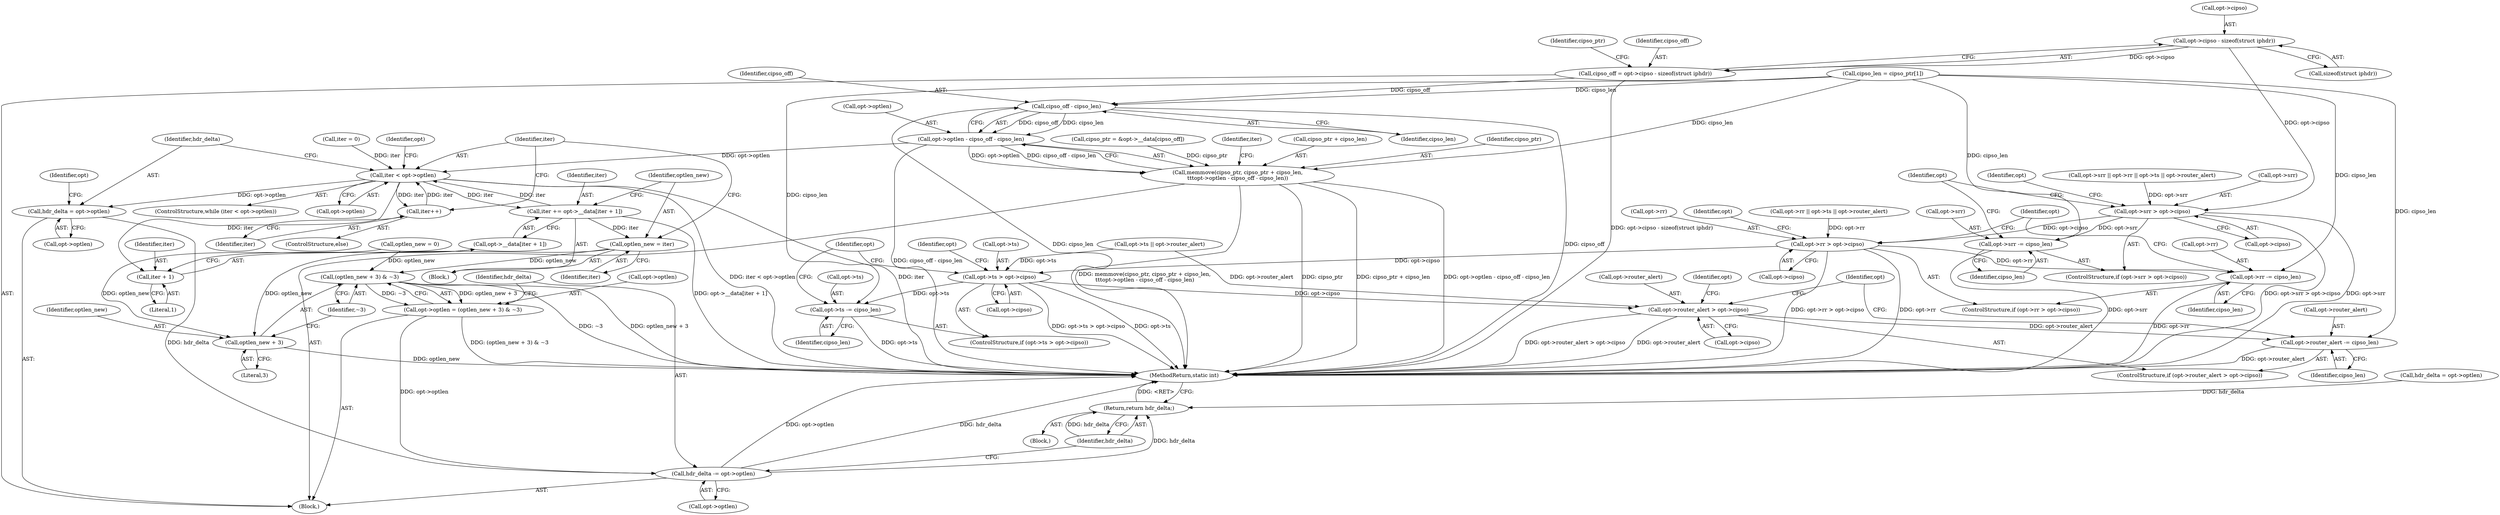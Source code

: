 digraph "1_linux_f6d8bd051c391c1c0458a30b2a7abcd939329259_5@API" {
"1000138" [label="(Call,opt->cipso - sizeof(struct iphdr))"];
"1000136" [label="(Call,cipso_off = opt->cipso - sizeof(struct iphdr))"];
"1000223" [label="(Call,cipso_off - cipso_len)"];
"1000219" [label="(Call,opt->optlen - cipso_off - cipso_len)"];
"1000214" [label="(Call,memmove(cipso_ptr, cipso_ptr + cipso_len,\n\t\t\topt->optlen - cipso_off - cipso_len))"];
"1000233" [label="(Call,iter < opt->optlen)"];
"1000247" [label="(Call,iter += opt->__data[iter + 1])"];
"1000256" [label="(Call,optlen_new = iter)"];
"1000271" [label="(Call,(optlen_new + 3) & ~3)"];
"1000267" [label="(Call,opt->optlen = (optlen_new + 3) & ~3)"];
"1000276" [label="(Call,hdr_delta -= opt->optlen)"];
"1000294" [label="(Return,return hdr_delta;)"];
"1000272" [label="(Call,optlen_new + 3)"];
"1000253" [label="(Call,iter + 1)"];
"1000260" [label="(Call,iter++)"];
"1000262" [label="(Call,hdr_delta = opt->optlen)"];
"1000158" [label="(Call,opt->srr > opt->cipso)"];
"1000165" [label="(Call,opt->srr -= cipso_len)"];
"1000171" [label="(Call,opt->rr > opt->cipso)"];
"1000178" [label="(Call,opt->rr -= cipso_len)"];
"1000184" [label="(Call,opt->ts > opt->cipso)"];
"1000191" [label="(Call,opt->ts -= cipso_len)"];
"1000197" [label="(Call,opt->router_alert > opt->cipso)"];
"1000204" [label="(Call,opt->router_alert -= cipso_len)"];
"1000246" [label="(Block,)"];
"1000175" [label="(Call,opt->cipso)"];
"1000249" [label="(Call,opt->__data[iter + 1])"];
"1000296" [label="(MethodReturn,static int)"];
"1000195" [label="(Identifier,cipso_len)"];
"1000180" [label="(Identifier,opt)"];
"1000272" [label="(Call,optlen_new + 3)"];
"1000142" [label="(Call,sizeof(struct iphdr))"];
"1000235" [label="(Call,opt->optlen)"];
"1000123" [label="(Call,opt->ts || opt->router_alert)"];
"1000267" [label="(Call,opt->optlen = (optlen_new + 3) & ~3)"];
"1000258" [label="(Identifier,iter)"];
"1000216" [label="(Call,cipso_ptr + cipso_len)"];
"1000257" [label="(Identifier,optlen_new)"];
"1000192" [label="(Call,opt->ts)"];
"1000169" [label="(Identifier,cipso_len)"];
"1000198" [label="(Call,opt->router_alert)"];
"1000145" [label="(Identifier,cipso_ptr)"];
"1000276" [label="(Call,hdr_delta -= opt->optlen)"];
"1000104" [label="(Block,)"];
"1000193" [label="(Identifier,opt)"];
"1000277" [label="(Identifier,hdr_delta)"];
"1000166" [label="(Call,opt->srr)"];
"1000182" [label="(Identifier,cipso_len)"];
"1000226" [label="(Call,iter = 0)"];
"1000259" [label="(ControlStructure,else)"];
"1000162" [label="(Call,opt->cipso)"];
"1000183" [label="(ControlStructure,if (opt->ts > opt->cipso))"];
"1000242" [label="(Identifier,opt)"];
"1000261" [label="(Identifier,iter)"];
"1000233" [label="(Call,iter < opt->optlen)"];
"1000219" [label="(Call,opt->optlen - cipso_off - cipso_len)"];
"1000232" [label="(ControlStructure,while (iter < opt->optlen))"];
"1000275" [label="(Identifier,~3)"];
"1000185" [label="(Call,opt->ts)"];
"1000260" [label="(Call,iter++)"];
"1000229" [label="(Call,optlen_new = 0)"];
"1000274" [label="(Literal,3)"];
"1000220" [label="(Call,opt->optlen)"];
"1000152" [label="(Call,cipso_len = cipso_ptr[1])"];
"1000199" [label="(Identifier,opt)"];
"1000263" [label="(Identifier,hdr_delta)"];
"1000158" [label="(Call,opt->srr > opt->cipso)"];
"1000214" [label="(Call,memmove(cipso_ptr, cipso_ptr + cipso_len,\n\t\t\topt->optlen - cipso_off - cipso_len))"];
"1000137" [label="(Identifier,cipso_off)"];
"1000204" [label="(Call,opt->router_alert -= cipso_len)"];
"1000234" [label="(Identifier,iter)"];
"1000295" [label="(Identifier,hdr_delta)"];
"1000269" [label="(Identifier,opt)"];
"1000191" [label="(Call,opt->ts -= cipso_len)"];
"1000255" [label="(Literal,1)"];
"1000256" [label="(Call,optlen_new = iter)"];
"1000171" [label="(Call,opt->rr > opt->cipso)"];
"1000188" [label="(Call,opt->cipso)"];
"1000262" [label="(Call,hdr_delta = opt->optlen)"];
"1000138" [label="(Call,opt->cipso - sizeof(struct iphdr))"];
"1000119" [label="(Call,opt->rr || opt->ts || opt->router_alert)"];
"1000268" [label="(Call,opt->optlen)"];
"1000173" [label="(Identifier,opt)"];
"1000170" [label="(ControlStructure,if (opt->rr > opt->cipso))"];
"1000253" [label="(Call,iter + 1)"];
"1000223" [label="(Call,cipso_off - cipso_len)"];
"1000206" [label="(Identifier,opt)"];
"1000254" [label="(Identifier,iter)"];
"1000165" [label="(Call,opt->srr -= cipso_len)"];
"1000287" [label="(Call,hdr_delta = opt->optlen)"];
"1000197" [label="(Call,opt->router_alert > opt->cipso)"];
"1000211" [label="(Identifier,opt)"];
"1000196" [label="(ControlStructure,if (opt->router_alert > opt->cipso))"];
"1000225" [label="(Identifier,cipso_len)"];
"1000167" [label="(Identifier,opt)"];
"1000248" [label="(Identifier,iter)"];
"1000144" [label="(Call,cipso_ptr = &opt->__data[cipso_off])"];
"1000157" [label="(ControlStructure,if (opt->srr > opt->cipso))"];
"1000294" [label="(Return,return hdr_delta;)"];
"1000115" [label="(Call,opt->srr || opt->rr || opt->ts || opt->router_alert)"];
"1000273" [label="(Identifier,optlen_new)"];
"1000227" [label="(Identifier,iter)"];
"1000186" [label="(Identifier,opt)"];
"1000136" [label="(Call,cipso_off = opt->cipso - sizeof(struct iphdr))"];
"1000184" [label="(Call,opt->ts > opt->cipso)"];
"1000271" [label="(Call,(optlen_new + 3) & ~3)"];
"1000178" [label="(Call,opt->rr -= cipso_len)"];
"1000201" [label="(Call,opt->cipso)"];
"1000139" [label="(Call,opt->cipso)"];
"1000247" [label="(Call,iter += opt->__data[iter + 1])"];
"1000224" [label="(Identifier,cipso_off)"];
"1000264" [label="(Call,opt->optlen)"];
"1000278" [label="(Call,opt->optlen)"];
"1000130" [label="(Block,)"];
"1000159" [label="(Call,opt->srr)"];
"1000208" [label="(Identifier,cipso_len)"];
"1000179" [label="(Call,opt->rr)"];
"1000205" [label="(Call,opt->router_alert)"];
"1000172" [label="(Call,opt->rr)"];
"1000215" [label="(Identifier,cipso_ptr)"];
"1000138" -> "1000136"  [label="AST: "];
"1000138" -> "1000142"  [label="CFG: "];
"1000139" -> "1000138"  [label="AST: "];
"1000142" -> "1000138"  [label="AST: "];
"1000136" -> "1000138"  [label="CFG: "];
"1000138" -> "1000136"  [label="DDG: opt->cipso"];
"1000138" -> "1000158"  [label="DDG: opt->cipso"];
"1000136" -> "1000130"  [label="AST: "];
"1000137" -> "1000136"  [label="AST: "];
"1000145" -> "1000136"  [label="CFG: "];
"1000136" -> "1000296"  [label="DDG: opt->cipso - sizeof(struct iphdr)"];
"1000136" -> "1000223"  [label="DDG: cipso_off"];
"1000223" -> "1000219"  [label="AST: "];
"1000223" -> "1000225"  [label="CFG: "];
"1000224" -> "1000223"  [label="AST: "];
"1000225" -> "1000223"  [label="AST: "];
"1000219" -> "1000223"  [label="CFG: "];
"1000223" -> "1000296"  [label="DDG: cipso_len"];
"1000223" -> "1000296"  [label="DDG: cipso_off"];
"1000223" -> "1000219"  [label="DDG: cipso_off"];
"1000223" -> "1000219"  [label="DDG: cipso_len"];
"1000152" -> "1000223"  [label="DDG: cipso_len"];
"1000219" -> "1000214"  [label="AST: "];
"1000220" -> "1000219"  [label="AST: "];
"1000214" -> "1000219"  [label="CFG: "];
"1000219" -> "1000296"  [label="DDG: cipso_off - cipso_len"];
"1000219" -> "1000214"  [label="DDG: opt->optlen"];
"1000219" -> "1000214"  [label="DDG: cipso_off - cipso_len"];
"1000219" -> "1000233"  [label="DDG: opt->optlen"];
"1000214" -> "1000130"  [label="AST: "];
"1000215" -> "1000214"  [label="AST: "];
"1000216" -> "1000214"  [label="AST: "];
"1000227" -> "1000214"  [label="CFG: "];
"1000214" -> "1000296"  [label="DDG: cipso_ptr"];
"1000214" -> "1000296"  [label="DDG: cipso_ptr + cipso_len"];
"1000214" -> "1000296"  [label="DDG: opt->optlen - cipso_off - cipso_len"];
"1000214" -> "1000296"  [label="DDG: memmove(cipso_ptr, cipso_ptr + cipso_len,\n\t\t\topt->optlen - cipso_off - cipso_len)"];
"1000144" -> "1000214"  [label="DDG: cipso_ptr"];
"1000152" -> "1000214"  [label="DDG: cipso_len"];
"1000233" -> "1000232"  [label="AST: "];
"1000233" -> "1000235"  [label="CFG: "];
"1000234" -> "1000233"  [label="AST: "];
"1000235" -> "1000233"  [label="AST: "];
"1000242" -> "1000233"  [label="CFG: "];
"1000263" -> "1000233"  [label="CFG: "];
"1000233" -> "1000296"  [label="DDG: iter < opt->optlen"];
"1000233" -> "1000296"  [label="DDG: iter"];
"1000226" -> "1000233"  [label="DDG: iter"];
"1000260" -> "1000233"  [label="DDG: iter"];
"1000247" -> "1000233"  [label="DDG: iter"];
"1000233" -> "1000247"  [label="DDG: iter"];
"1000233" -> "1000253"  [label="DDG: iter"];
"1000233" -> "1000260"  [label="DDG: iter"];
"1000233" -> "1000262"  [label="DDG: opt->optlen"];
"1000247" -> "1000246"  [label="AST: "];
"1000247" -> "1000249"  [label="CFG: "];
"1000248" -> "1000247"  [label="AST: "];
"1000249" -> "1000247"  [label="AST: "];
"1000257" -> "1000247"  [label="CFG: "];
"1000247" -> "1000296"  [label="DDG: opt->__data[iter + 1]"];
"1000247" -> "1000256"  [label="DDG: iter"];
"1000256" -> "1000246"  [label="AST: "];
"1000256" -> "1000258"  [label="CFG: "];
"1000257" -> "1000256"  [label="AST: "];
"1000258" -> "1000256"  [label="AST: "];
"1000234" -> "1000256"  [label="CFG: "];
"1000256" -> "1000271"  [label="DDG: optlen_new"];
"1000256" -> "1000272"  [label="DDG: optlen_new"];
"1000271" -> "1000267"  [label="AST: "];
"1000271" -> "1000275"  [label="CFG: "];
"1000272" -> "1000271"  [label="AST: "];
"1000275" -> "1000271"  [label="AST: "];
"1000267" -> "1000271"  [label="CFG: "];
"1000271" -> "1000296"  [label="DDG: ~3"];
"1000271" -> "1000296"  [label="DDG: optlen_new + 3"];
"1000271" -> "1000267"  [label="DDG: optlen_new + 3"];
"1000271" -> "1000267"  [label="DDG: ~3"];
"1000229" -> "1000271"  [label="DDG: optlen_new"];
"1000267" -> "1000130"  [label="AST: "];
"1000268" -> "1000267"  [label="AST: "];
"1000277" -> "1000267"  [label="CFG: "];
"1000267" -> "1000296"  [label="DDG: (optlen_new + 3) & ~3"];
"1000267" -> "1000276"  [label="DDG: opt->optlen"];
"1000276" -> "1000130"  [label="AST: "];
"1000276" -> "1000278"  [label="CFG: "];
"1000277" -> "1000276"  [label="AST: "];
"1000278" -> "1000276"  [label="AST: "];
"1000295" -> "1000276"  [label="CFG: "];
"1000276" -> "1000296"  [label="DDG: opt->optlen"];
"1000276" -> "1000296"  [label="DDG: hdr_delta"];
"1000262" -> "1000276"  [label="DDG: hdr_delta"];
"1000276" -> "1000294"  [label="DDG: hdr_delta"];
"1000294" -> "1000104"  [label="AST: "];
"1000294" -> "1000295"  [label="CFG: "];
"1000295" -> "1000294"  [label="AST: "];
"1000296" -> "1000294"  [label="CFG: "];
"1000294" -> "1000296"  [label="DDG: <RET>"];
"1000295" -> "1000294"  [label="DDG: hdr_delta"];
"1000287" -> "1000294"  [label="DDG: hdr_delta"];
"1000272" -> "1000274"  [label="CFG: "];
"1000273" -> "1000272"  [label="AST: "];
"1000274" -> "1000272"  [label="AST: "];
"1000275" -> "1000272"  [label="CFG: "];
"1000272" -> "1000296"  [label="DDG: optlen_new"];
"1000229" -> "1000272"  [label="DDG: optlen_new"];
"1000253" -> "1000249"  [label="AST: "];
"1000253" -> "1000255"  [label="CFG: "];
"1000254" -> "1000253"  [label="AST: "];
"1000255" -> "1000253"  [label="AST: "];
"1000249" -> "1000253"  [label="CFG: "];
"1000260" -> "1000259"  [label="AST: "];
"1000260" -> "1000261"  [label="CFG: "];
"1000261" -> "1000260"  [label="AST: "];
"1000234" -> "1000260"  [label="CFG: "];
"1000262" -> "1000130"  [label="AST: "];
"1000262" -> "1000264"  [label="CFG: "];
"1000263" -> "1000262"  [label="AST: "];
"1000264" -> "1000262"  [label="AST: "];
"1000269" -> "1000262"  [label="CFG: "];
"1000158" -> "1000157"  [label="AST: "];
"1000158" -> "1000162"  [label="CFG: "];
"1000159" -> "1000158"  [label="AST: "];
"1000162" -> "1000158"  [label="AST: "];
"1000167" -> "1000158"  [label="CFG: "];
"1000173" -> "1000158"  [label="CFG: "];
"1000158" -> "1000296"  [label="DDG: opt->srr"];
"1000158" -> "1000296"  [label="DDG: opt->srr > opt->cipso"];
"1000115" -> "1000158"  [label="DDG: opt->srr"];
"1000158" -> "1000165"  [label="DDG: opt->srr"];
"1000158" -> "1000171"  [label="DDG: opt->cipso"];
"1000165" -> "1000157"  [label="AST: "];
"1000165" -> "1000169"  [label="CFG: "];
"1000166" -> "1000165"  [label="AST: "];
"1000169" -> "1000165"  [label="AST: "];
"1000173" -> "1000165"  [label="CFG: "];
"1000165" -> "1000296"  [label="DDG: opt->srr"];
"1000152" -> "1000165"  [label="DDG: cipso_len"];
"1000171" -> "1000170"  [label="AST: "];
"1000171" -> "1000175"  [label="CFG: "];
"1000172" -> "1000171"  [label="AST: "];
"1000175" -> "1000171"  [label="AST: "];
"1000180" -> "1000171"  [label="CFG: "];
"1000186" -> "1000171"  [label="CFG: "];
"1000171" -> "1000296"  [label="DDG: opt->rr"];
"1000171" -> "1000296"  [label="DDG: opt->rr > opt->cipso"];
"1000119" -> "1000171"  [label="DDG: opt->rr"];
"1000171" -> "1000178"  [label="DDG: opt->rr"];
"1000171" -> "1000184"  [label="DDG: opt->cipso"];
"1000178" -> "1000170"  [label="AST: "];
"1000178" -> "1000182"  [label="CFG: "];
"1000179" -> "1000178"  [label="AST: "];
"1000182" -> "1000178"  [label="AST: "];
"1000186" -> "1000178"  [label="CFG: "];
"1000178" -> "1000296"  [label="DDG: opt->rr"];
"1000152" -> "1000178"  [label="DDG: cipso_len"];
"1000184" -> "1000183"  [label="AST: "];
"1000184" -> "1000188"  [label="CFG: "];
"1000185" -> "1000184"  [label="AST: "];
"1000188" -> "1000184"  [label="AST: "];
"1000193" -> "1000184"  [label="CFG: "];
"1000199" -> "1000184"  [label="CFG: "];
"1000184" -> "1000296"  [label="DDG: opt->ts"];
"1000184" -> "1000296"  [label="DDG: opt->ts > opt->cipso"];
"1000123" -> "1000184"  [label="DDG: opt->ts"];
"1000184" -> "1000191"  [label="DDG: opt->ts"];
"1000184" -> "1000197"  [label="DDG: opt->cipso"];
"1000191" -> "1000183"  [label="AST: "];
"1000191" -> "1000195"  [label="CFG: "];
"1000192" -> "1000191"  [label="AST: "];
"1000195" -> "1000191"  [label="AST: "];
"1000199" -> "1000191"  [label="CFG: "];
"1000191" -> "1000296"  [label="DDG: opt->ts"];
"1000152" -> "1000191"  [label="DDG: cipso_len"];
"1000197" -> "1000196"  [label="AST: "];
"1000197" -> "1000201"  [label="CFG: "];
"1000198" -> "1000197"  [label="AST: "];
"1000201" -> "1000197"  [label="AST: "];
"1000206" -> "1000197"  [label="CFG: "];
"1000211" -> "1000197"  [label="CFG: "];
"1000197" -> "1000296"  [label="DDG: opt->router_alert > opt->cipso"];
"1000197" -> "1000296"  [label="DDG: opt->router_alert"];
"1000123" -> "1000197"  [label="DDG: opt->router_alert"];
"1000197" -> "1000204"  [label="DDG: opt->router_alert"];
"1000204" -> "1000196"  [label="AST: "];
"1000204" -> "1000208"  [label="CFG: "];
"1000205" -> "1000204"  [label="AST: "];
"1000208" -> "1000204"  [label="AST: "];
"1000211" -> "1000204"  [label="CFG: "];
"1000204" -> "1000296"  [label="DDG: opt->router_alert"];
"1000152" -> "1000204"  [label="DDG: cipso_len"];
}
